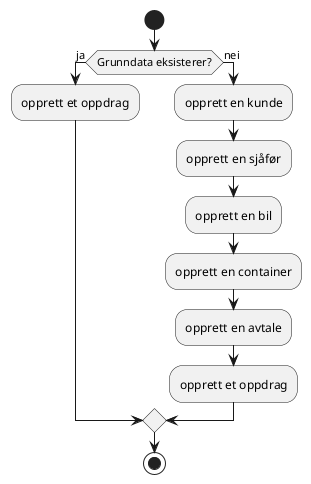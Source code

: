 @startuml create a job process

start

if (Grunndata eksisterer?) then (ja)
  :opprett et oppdrag;
else (nei)
  :opprett en kunde;
  :opprett en sjåfør;
  :opprett en bil;
  :opprett en container;
  :opprett en avtale;
  :opprett et oppdrag;
endif

stop

@enduml
